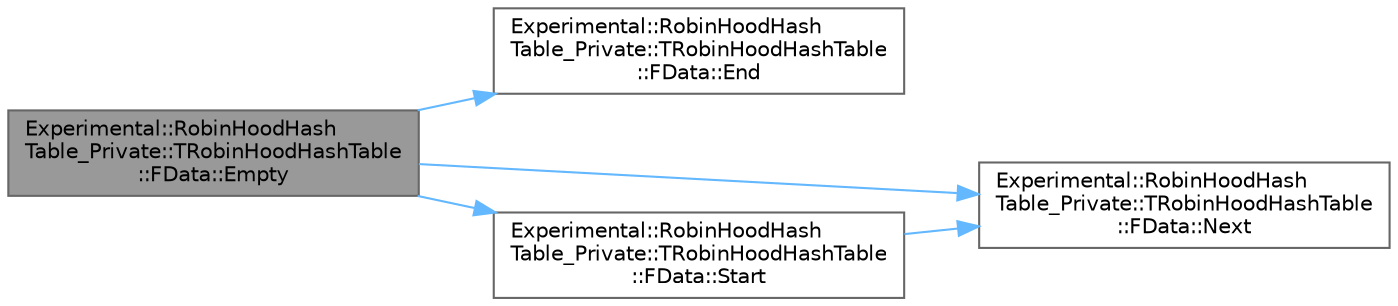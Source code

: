 digraph "Experimental::RobinHoodHashTable_Private::TRobinHoodHashTable::FData::Empty"
{
 // INTERACTIVE_SVG=YES
 // LATEX_PDF_SIZE
  bgcolor="transparent";
  edge [fontname=Helvetica,fontsize=10,labelfontname=Helvetica,labelfontsize=10];
  node [fontname=Helvetica,fontsize=10,shape=box,height=0.2,width=0.4];
  rankdir="LR";
  Node1 [id="Node000001",label="Experimental::RobinHoodHash\lTable_Private::TRobinHoodHashTable\l::FData::Empty",height=0.2,width=0.4,color="gray40", fillcolor="grey60", style="filled", fontcolor="black",tooltip=" "];
  Node1 -> Node2 [id="edge1_Node000001_Node000002",color="steelblue1",style="solid",tooltip=" "];
  Node2 [id="Node000002",label="Experimental::RobinHoodHash\lTable_Private::TRobinHoodHashTable\l::FData::End",height=0.2,width=0.4,color="grey40", fillcolor="white", style="filled",URL="$de/d17/structExperimental_1_1RobinHoodHashTable__Private_1_1TRobinHoodHashTable_1_1FData.html#ad5dd48143cd5a1485bcf7e65cb5a65ac",tooltip=" "];
  Node1 -> Node3 [id="edge2_Node000001_Node000003",color="steelblue1",style="solid",tooltip=" "];
  Node3 [id="Node000003",label="Experimental::RobinHoodHash\lTable_Private::TRobinHoodHashTable\l::FData::Next",height=0.2,width=0.4,color="grey40", fillcolor="white", style="filled",URL="$de/d17/structExperimental_1_1RobinHoodHashTable__Private_1_1TRobinHoodHashTable_1_1FData.html#a34f206fcbd6783338ac75cad7eefa1df",tooltip=" "];
  Node1 -> Node4 [id="edge3_Node000001_Node000004",color="steelblue1",style="solid",tooltip=" "];
  Node4 [id="Node000004",label="Experimental::RobinHoodHash\lTable_Private::TRobinHoodHashTable\l::FData::Start",height=0.2,width=0.4,color="grey40", fillcolor="white", style="filled",URL="$de/d17/structExperimental_1_1RobinHoodHashTable__Private_1_1TRobinHoodHashTable_1_1FData.html#a94710942c46ac48748ae97b0978fab87",tooltip=" "];
  Node4 -> Node3 [id="edge4_Node000004_Node000003",color="steelblue1",style="solid",tooltip=" "];
}

